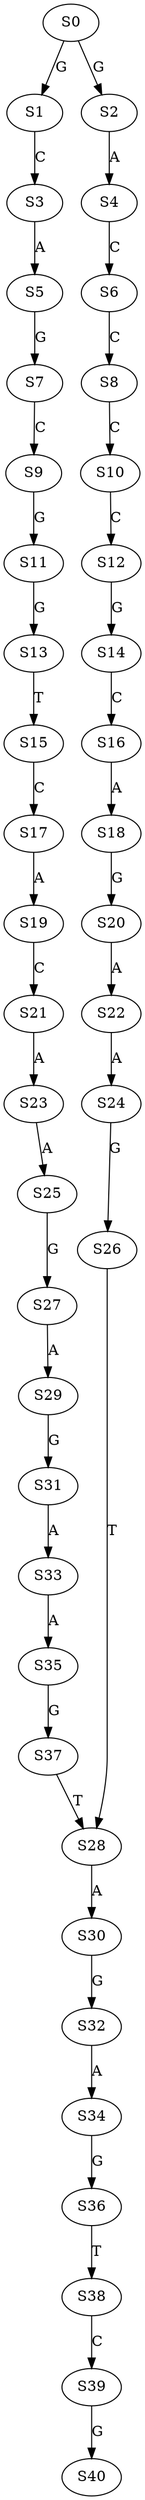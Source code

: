strict digraph  {
	S0 -> S1 [ label = G ];
	S0 -> S2 [ label = G ];
	S1 -> S3 [ label = C ];
	S2 -> S4 [ label = A ];
	S3 -> S5 [ label = A ];
	S4 -> S6 [ label = C ];
	S5 -> S7 [ label = G ];
	S6 -> S8 [ label = C ];
	S7 -> S9 [ label = C ];
	S8 -> S10 [ label = C ];
	S9 -> S11 [ label = G ];
	S10 -> S12 [ label = C ];
	S11 -> S13 [ label = G ];
	S12 -> S14 [ label = G ];
	S13 -> S15 [ label = T ];
	S14 -> S16 [ label = C ];
	S15 -> S17 [ label = C ];
	S16 -> S18 [ label = A ];
	S17 -> S19 [ label = A ];
	S18 -> S20 [ label = G ];
	S19 -> S21 [ label = C ];
	S20 -> S22 [ label = A ];
	S21 -> S23 [ label = A ];
	S22 -> S24 [ label = A ];
	S23 -> S25 [ label = A ];
	S24 -> S26 [ label = G ];
	S25 -> S27 [ label = G ];
	S26 -> S28 [ label = T ];
	S27 -> S29 [ label = A ];
	S28 -> S30 [ label = A ];
	S29 -> S31 [ label = G ];
	S30 -> S32 [ label = G ];
	S31 -> S33 [ label = A ];
	S32 -> S34 [ label = A ];
	S33 -> S35 [ label = A ];
	S34 -> S36 [ label = G ];
	S35 -> S37 [ label = G ];
	S36 -> S38 [ label = T ];
	S37 -> S28 [ label = T ];
	S38 -> S39 [ label = C ];
	S39 -> S40 [ label = G ];
}
